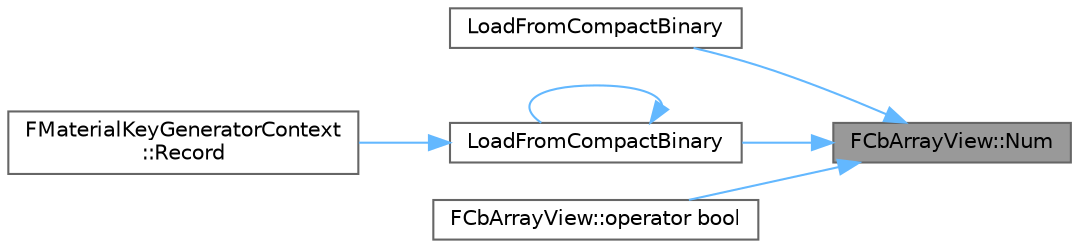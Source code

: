 digraph "FCbArrayView::Num"
{
 // INTERACTIVE_SVG=YES
 // LATEX_PDF_SIZE
  bgcolor="transparent";
  edge [fontname=Helvetica,fontsize=10,labelfontname=Helvetica,labelfontsize=10];
  node [fontname=Helvetica,fontsize=10,shape=box,height=0.2,width=0.4];
  rankdir="RL";
  Node1 [id="Node000001",label="FCbArrayView::Num",height=0.2,width=0.4,color="gray40", fillcolor="grey60", style="filled", fontcolor="black",tooltip="Returns the number of items in the array."];
  Node1 -> Node2 [id="edge1_Node000001_Node000002",dir="back",color="steelblue1",style="solid",tooltip=" "];
  Node2 [id="Node000002",label="LoadFromCompactBinary",height=0.2,width=0.4,color="grey40", fillcolor="white", style="filled",URL="$d5/da9/CompactBinarySerialization_8h.html#a796115c358319cf4665e5a60f4e240de",tooltip=" "];
  Node1 -> Node3 [id="edge2_Node000001_Node000003",dir="back",color="steelblue1",style="solid",tooltip=" "];
  Node3 [id="Node000003",label="LoadFromCompactBinary",height=0.2,width=0.4,color="grey40", fillcolor="white", style="filled",URL="$d2/df2/CompactBinaryContainerSerialization_8h.html#a08d23593482dc34a0feae7585f9e9cae",tooltip=" "];
  Node3 -> Node3 [id="edge3_Node000003_Node000003",dir="back",color="steelblue1",style="solid",tooltip=" "];
  Node3 -> Node4 [id="edge4_Node000003_Node000004",dir="back",color="steelblue1",style="solid",tooltip=" "];
  Node4 [id="Node000004",label="FMaterialKeyGeneratorContext\l::Record",height=0.2,width=0.4,color="grey40", fillcolor="white", style="filled",URL="$d5/d1c/classFMaterialKeyGeneratorContext.html#a6856eda66adc4fdeb3e25b9502a929c1",tooltip="When saving or loading, save the given Data with the given name."];
  Node1 -> Node5 [id="edge5_Node000001_Node000005",dir="back",color="steelblue1",style="solid",tooltip=" "];
  Node5 [id="Node000005",label="FCbArrayView::operator bool",height=0.2,width=0.4,color="grey40", fillcolor="white", style="filled",URL="$d3/d79/classFCbArrayView.html#abd25fa69013e8ae155b42d459c925f3b",tooltip="Whether the array has any fields."];
}
